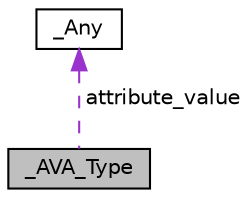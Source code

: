 digraph "_AVA_Type"
{
  edge [fontname="Helvetica",fontsize="10",labelfontname="Helvetica",labelfontsize="10"];
  node [fontname="Helvetica",fontsize="10",shape=record];
  Node1 [label="_AVA_Type",height=0.2,width=0.4,color="black", fillcolor="grey75", style="filled", fontcolor="black"];
  Node2 -> Node1 [dir="back",color="darkorchid3",fontsize="10",style="dashed",label=" attribute_value" ,fontname="Helvetica"];
  Node2 [label="_Any",height=0.2,width=0.4,color="black", fillcolor="white", style="filled",URL="$struct___any.html"];
}
